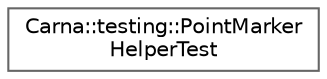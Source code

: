 digraph "Graphical Class Hierarchy"
{
 // LATEX_PDF_SIZE
  bgcolor="transparent";
  edge [fontname=Helvetica,fontsize=10,labelfontname=Helvetica,labelfontsize=10];
  node [fontname=Helvetica,fontsize=10,shape=box,height=0.2,width=0.4];
  rankdir="LR";
  Node0 [id="Node000000",label="Carna::testing::PointMarker\lHelperTest",height=0.2,width=0.4,color="grey40", fillcolor="white", style="filled",URL="$classCarna_1_1testing_1_1PointMarkerHelperTest.html",tooltip="Module-tests of the Carna::helpers::PointMarkerHelper class."];
}
